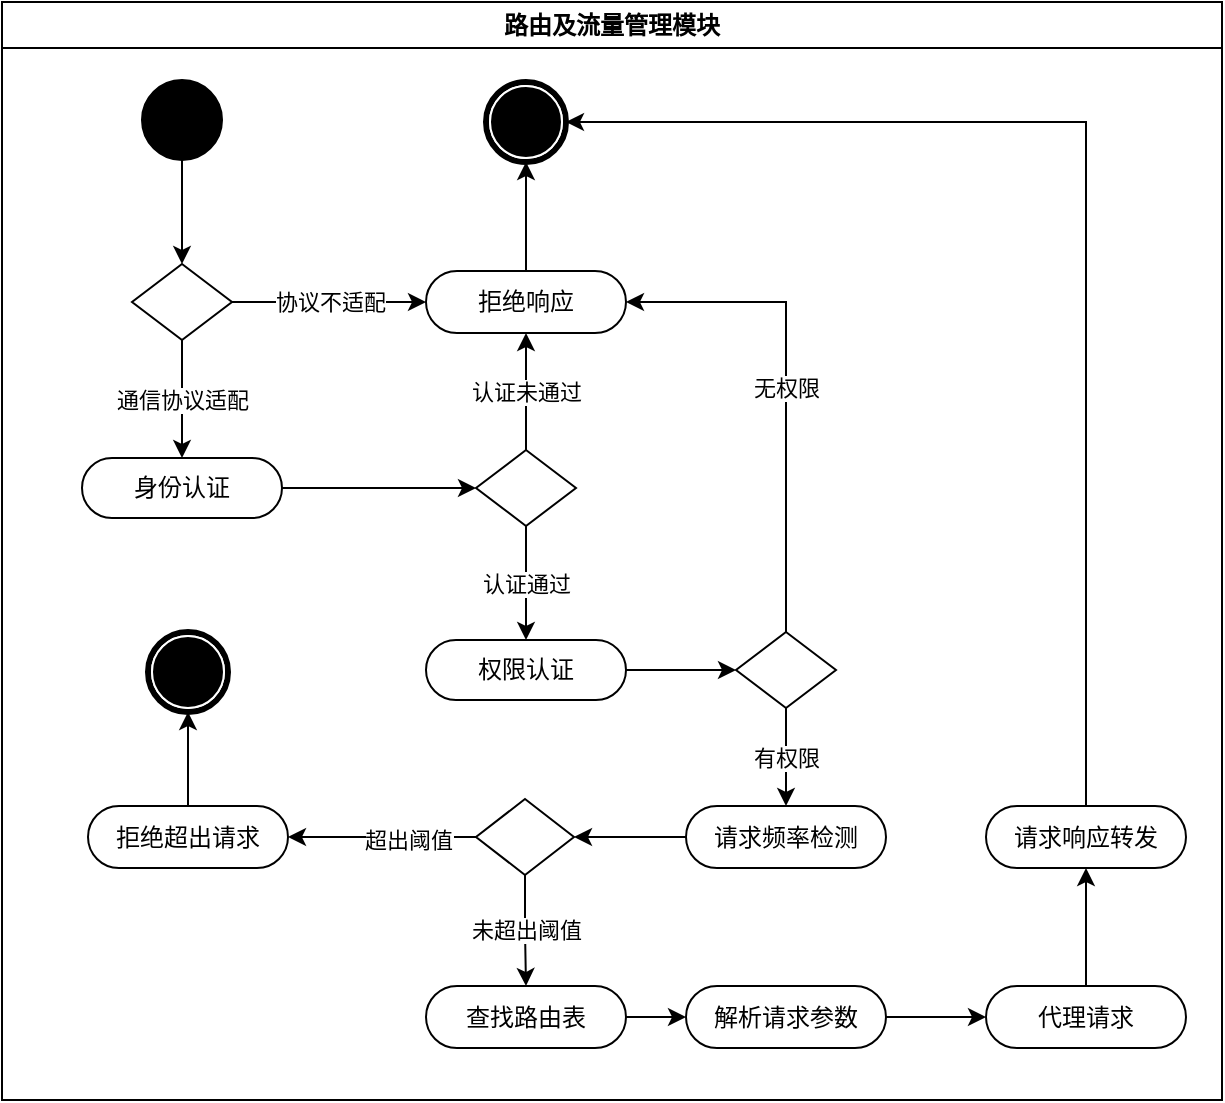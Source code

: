 <mxfile version="20.8.23" type="github"><diagram name="Page-1" id="0783ab3e-0a74-02c8-0abd-f7b4e66b4bec"><mxGraphModel dx="934" dy="553" grid="0" gridSize="10" guides="1" tooltips="1" connect="1" arrows="1" fold="1" page="1" pageScale="1" pageWidth="850" pageHeight="1100" background="none" math="0" shadow="0"><root><mxCell id="0"/><mxCell id="1" parent="0"/><mxCell id="fxQM9DPwPG6wYuL2TvvF-1" style="edgeStyle=orthogonalEdgeStyle;rounded=0;orthogonalLoop=1;jettySize=auto;html=1;exitX=0.5;exitY=1;exitDx=0;exitDy=0;entryX=0.5;entryY=0;entryDx=0;entryDy=0;" edge="1" parent="1" source="m8eOqksVXavTXWIreniO-1" target="m8eOqksVXavTXWIreniO-5"><mxGeometry relative="1" as="geometry"/></mxCell><mxCell id="m8eOqksVXavTXWIreniO-1" value="" style="ellipse;whiteSpace=wrap;html=1;rounded=0;shadow=0;comic=0;labelBackgroundColor=none;strokeWidth=1;fillColor=#000000;fontFamily=Verdana;fontSize=12;align=center;" parent="1" vertex="1"><mxGeometry x="190" y="190" width="40" height="40" as="geometry"/></mxCell><mxCell id="fxQM9DPwPG6wYuL2TvvF-3" value="通信协议适配" style="edgeStyle=orthogonalEdgeStyle;rounded=0;orthogonalLoop=1;jettySize=auto;html=1;exitX=0.5;exitY=1;exitDx=0;exitDy=0;" edge="1" parent="1" source="m8eOqksVXavTXWIreniO-5" target="fxQM9DPwPG6wYuL2TvvF-2"><mxGeometry relative="1" as="geometry"/></mxCell><mxCell id="fxQM9DPwPG6wYuL2TvvF-5" value="协议不适配" style="edgeStyle=orthogonalEdgeStyle;rounded=0;orthogonalLoop=1;jettySize=auto;html=1;entryX=0;entryY=0.5;entryDx=0;entryDy=0;" edge="1" parent="1" source="m8eOqksVXavTXWIreniO-5" target="fxQM9DPwPG6wYuL2TvvF-6"><mxGeometry relative="1" as="geometry"><mxPoint x="325" y="302" as="targetPoint"/></mxGeometry></mxCell><mxCell id="m8eOqksVXavTXWIreniO-5" value="" style="rhombus;whiteSpace=wrap;html=1;" parent="1" vertex="1"><mxGeometry x="185" y="282" width="50" height="38" as="geometry"/></mxCell><mxCell id="ikcJGkdlfP02gp2Gb70r-1" value="路由及流量管理模块" style="swimlane;whiteSpace=wrap;html=1;startSize=23;" parent="1" vertex="1"><mxGeometry x="120" y="151" width="610" height="549" as="geometry"/></mxCell><mxCell id="fxQM9DPwPG6wYuL2TvvF-11" value="" style="edgeStyle=orthogonalEdgeStyle;rounded=0;orthogonalLoop=1;jettySize=auto;html=1;" edge="1" parent="ikcJGkdlfP02gp2Gb70r-1" source="fxQM9DPwPG6wYuL2TvvF-2" target="fxQM9DPwPG6wYuL2TvvF-10"><mxGeometry relative="1" as="geometry"/></mxCell><mxCell id="fxQM9DPwPG6wYuL2TvvF-2" value="身份认证" style="rounded=1;whiteSpace=wrap;html=1;shadow=0;comic=0;labelBackgroundColor=none;strokeWidth=1;fontFamily=Verdana;fontSize=12;align=center;arcSize=50;" vertex="1" parent="ikcJGkdlfP02gp2Gb70r-1"><mxGeometry x="40" y="228" width="100" height="30" as="geometry"/></mxCell><mxCell id="fxQM9DPwPG6wYuL2TvvF-9" value="" style="edgeStyle=orthogonalEdgeStyle;rounded=0;orthogonalLoop=1;jettySize=auto;html=1;" edge="1" parent="ikcJGkdlfP02gp2Gb70r-1" source="fxQM9DPwPG6wYuL2TvvF-6" target="fxQM9DPwPG6wYuL2TvvF-7"><mxGeometry relative="1" as="geometry"/></mxCell><mxCell id="fxQM9DPwPG6wYuL2TvvF-6" value="拒绝响应" style="rounded=1;whiteSpace=wrap;html=1;shadow=0;comic=0;labelBackgroundColor=none;strokeWidth=1;fontFamily=Verdana;fontSize=12;align=center;arcSize=50;" vertex="1" parent="ikcJGkdlfP02gp2Gb70r-1"><mxGeometry x="212" y="134.5" width="100" height="31" as="geometry"/></mxCell><mxCell id="fxQM9DPwPG6wYuL2TvvF-7" value="" style="shape=mxgraph.bpmn.shape;html=1;verticalLabelPosition=bottom;labelBackgroundColor=#ffffff;verticalAlign=top;perimeter=ellipsePerimeter;outline=end;symbol=terminate;rounded=0;shadow=0;comic=0;strokeWidth=1;fontFamily=Verdana;fontSize=12;align=center;" vertex="1" parent="ikcJGkdlfP02gp2Gb70r-1"><mxGeometry x="242" y="40" width="40" height="40" as="geometry"/></mxCell><mxCell id="fxQM9DPwPG6wYuL2TvvF-12" value="认证未通过" style="edgeStyle=orthogonalEdgeStyle;rounded=0;orthogonalLoop=1;jettySize=auto;html=1;" edge="1" parent="ikcJGkdlfP02gp2Gb70r-1" source="fxQM9DPwPG6wYuL2TvvF-10" target="fxQM9DPwPG6wYuL2TvvF-6"><mxGeometry relative="1" as="geometry"/></mxCell><mxCell id="fxQM9DPwPG6wYuL2TvvF-14" value="认证通过" style="edgeStyle=orthogonalEdgeStyle;rounded=0;orthogonalLoop=1;jettySize=auto;html=1;" edge="1" parent="ikcJGkdlfP02gp2Gb70r-1" source="fxQM9DPwPG6wYuL2TvvF-10" target="fxQM9DPwPG6wYuL2TvvF-13"><mxGeometry relative="1" as="geometry"/></mxCell><mxCell id="fxQM9DPwPG6wYuL2TvvF-10" value="" style="rhombus;whiteSpace=wrap;html=1;" vertex="1" parent="ikcJGkdlfP02gp2Gb70r-1"><mxGeometry x="237" y="224" width="50" height="38" as="geometry"/></mxCell><mxCell id="fxQM9DPwPG6wYuL2TvvF-18" value="" style="edgeStyle=orthogonalEdgeStyle;rounded=0;orthogonalLoop=1;jettySize=auto;html=1;" edge="1" parent="ikcJGkdlfP02gp2Gb70r-1" source="fxQM9DPwPG6wYuL2TvvF-13" target="fxQM9DPwPG6wYuL2TvvF-15"><mxGeometry relative="1" as="geometry"/></mxCell><mxCell id="fxQM9DPwPG6wYuL2TvvF-13" value="权限认证" style="rounded=1;whiteSpace=wrap;html=1;shadow=0;comic=0;labelBackgroundColor=none;strokeWidth=1;fontFamily=Verdana;fontSize=12;align=center;arcSize=50;" vertex="1" parent="ikcJGkdlfP02gp2Gb70r-1"><mxGeometry x="212" y="319" width="100" height="30" as="geometry"/></mxCell><mxCell id="fxQM9DPwPG6wYuL2TvvF-19" value="无权限" style="edgeStyle=orthogonalEdgeStyle;rounded=0;orthogonalLoop=1;jettySize=auto;html=1;exitX=0.5;exitY=0;exitDx=0;exitDy=0;entryX=1;entryY=0.5;entryDx=0;entryDy=0;" edge="1" parent="ikcJGkdlfP02gp2Gb70r-1" source="fxQM9DPwPG6wYuL2TvvF-15" target="fxQM9DPwPG6wYuL2TvvF-6"><mxGeometry relative="1" as="geometry"/></mxCell><mxCell id="fxQM9DPwPG6wYuL2TvvF-21" value="有权限" style="edgeStyle=orthogonalEdgeStyle;rounded=0;orthogonalLoop=1;jettySize=auto;html=1;" edge="1" parent="ikcJGkdlfP02gp2Gb70r-1" source="fxQM9DPwPG6wYuL2TvvF-15" target="fxQM9DPwPG6wYuL2TvvF-20"><mxGeometry relative="1" as="geometry"/></mxCell><mxCell id="fxQM9DPwPG6wYuL2TvvF-15" value="" style="rhombus;whiteSpace=wrap;html=1;" vertex="1" parent="ikcJGkdlfP02gp2Gb70r-1"><mxGeometry x="367" y="315" width="50" height="38" as="geometry"/></mxCell><mxCell id="fxQM9DPwPG6wYuL2TvvF-23" value="" style="edgeStyle=orthogonalEdgeStyle;rounded=0;orthogonalLoop=1;jettySize=auto;html=1;" edge="1" parent="ikcJGkdlfP02gp2Gb70r-1" source="fxQM9DPwPG6wYuL2TvvF-20" target="fxQM9DPwPG6wYuL2TvvF-22"><mxGeometry relative="1" as="geometry"/></mxCell><mxCell id="fxQM9DPwPG6wYuL2TvvF-20" value="请求频率检测" style="rounded=1;whiteSpace=wrap;html=1;shadow=0;comic=0;labelBackgroundColor=none;strokeWidth=1;fontFamily=Verdana;fontSize=12;align=center;arcSize=50;" vertex="1" parent="ikcJGkdlfP02gp2Gb70r-1"><mxGeometry x="342" y="402" width="100" height="31" as="geometry"/></mxCell><mxCell id="fxQM9DPwPG6wYuL2TvvF-25" value="" style="edgeStyle=orthogonalEdgeStyle;rounded=0;orthogonalLoop=1;jettySize=auto;html=1;" edge="1" parent="ikcJGkdlfP02gp2Gb70r-1" source="fxQM9DPwPG6wYuL2TvvF-22" target="fxQM9DPwPG6wYuL2TvvF-24"><mxGeometry relative="1" as="geometry"/></mxCell><mxCell id="fxQM9DPwPG6wYuL2TvvF-28" value="超出阈值" style="edgeLabel;html=1;align=center;verticalAlign=middle;resizable=0;points=[];" vertex="1" connectable="0" parent="fxQM9DPwPG6wYuL2TvvF-25"><mxGeometry x="-0.27" y="1" relative="1" as="geometry"><mxPoint as="offset"/></mxGeometry></mxCell><mxCell id="fxQM9DPwPG6wYuL2TvvF-30" value="未超出阈值" style="edgeStyle=orthogonalEdgeStyle;rounded=0;orthogonalLoop=1;jettySize=auto;html=1;exitX=0.5;exitY=1;exitDx=0;exitDy=0;entryX=0.5;entryY=0;entryDx=0;entryDy=0;" edge="1" parent="ikcJGkdlfP02gp2Gb70r-1" source="fxQM9DPwPG6wYuL2TvvF-22" target="fxQM9DPwPG6wYuL2TvvF-29"><mxGeometry relative="1" as="geometry"/></mxCell><mxCell id="fxQM9DPwPG6wYuL2TvvF-22" value="" style="rhombus;whiteSpace=wrap;html=1;" vertex="1" parent="ikcJGkdlfP02gp2Gb70r-1"><mxGeometry x="237" y="398.5" width="49" height="38" as="geometry"/></mxCell><mxCell id="fxQM9DPwPG6wYuL2TvvF-27" value="" style="edgeStyle=orthogonalEdgeStyle;rounded=0;orthogonalLoop=1;jettySize=auto;html=1;" edge="1" parent="ikcJGkdlfP02gp2Gb70r-1" source="fxQM9DPwPG6wYuL2TvvF-24" target="fxQM9DPwPG6wYuL2TvvF-26"><mxGeometry relative="1" as="geometry"/></mxCell><mxCell id="fxQM9DPwPG6wYuL2TvvF-24" value="拒绝超出请求" style="rounded=1;whiteSpace=wrap;html=1;shadow=0;comic=0;labelBackgroundColor=none;strokeWidth=1;fontFamily=Verdana;fontSize=12;align=center;arcSize=50;" vertex="1" parent="ikcJGkdlfP02gp2Gb70r-1"><mxGeometry x="43" y="402" width="100" height="31" as="geometry"/></mxCell><mxCell id="fxQM9DPwPG6wYuL2TvvF-26" value="" style="shape=mxgraph.bpmn.shape;html=1;verticalLabelPosition=bottom;labelBackgroundColor=#ffffff;verticalAlign=top;perimeter=ellipsePerimeter;outline=end;symbol=terminate;rounded=0;shadow=0;comic=0;strokeWidth=1;fontFamily=Verdana;fontSize=12;align=center;" vertex="1" parent="ikcJGkdlfP02gp2Gb70r-1"><mxGeometry x="73" y="315" width="40" height="40" as="geometry"/></mxCell><mxCell id="fxQM9DPwPG6wYuL2TvvF-32" value="" style="edgeStyle=orthogonalEdgeStyle;rounded=0;orthogonalLoop=1;jettySize=auto;html=1;" edge="1" parent="ikcJGkdlfP02gp2Gb70r-1" source="fxQM9DPwPG6wYuL2TvvF-29" target="fxQM9DPwPG6wYuL2TvvF-31"><mxGeometry relative="1" as="geometry"/></mxCell><mxCell id="fxQM9DPwPG6wYuL2TvvF-29" value="查找路由表" style="rounded=1;whiteSpace=wrap;html=1;shadow=0;comic=0;labelBackgroundColor=none;strokeWidth=1;fontFamily=Verdana;fontSize=12;align=center;arcSize=50;" vertex="1" parent="ikcJGkdlfP02gp2Gb70r-1"><mxGeometry x="212" y="492" width="100" height="31" as="geometry"/></mxCell><mxCell id="fxQM9DPwPG6wYuL2TvvF-34" value="" style="edgeStyle=orthogonalEdgeStyle;rounded=0;orthogonalLoop=1;jettySize=auto;html=1;" edge="1" parent="ikcJGkdlfP02gp2Gb70r-1" source="fxQM9DPwPG6wYuL2TvvF-31" target="fxQM9DPwPG6wYuL2TvvF-33"><mxGeometry relative="1" as="geometry"/></mxCell><mxCell id="fxQM9DPwPG6wYuL2TvvF-31" value="解析请求参数" style="rounded=1;whiteSpace=wrap;html=1;shadow=0;comic=0;labelBackgroundColor=none;strokeWidth=1;fontFamily=Verdana;fontSize=12;align=center;arcSize=50;" vertex="1" parent="ikcJGkdlfP02gp2Gb70r-1"><mxGeometry x="342" y="492" width="100" height="31" as="geometry"/></mxCell><mxCell id="fxQM9DPwPG6wYuL2TvvF-66" value="" style="edgeStyle=orthogonalEdgeStyle;rounded=0;orthogonalLoop=1;jettySize=auto;html=1;" edge="1" parent="ikcJGkdlfP02gp2Gb70r-1" source="fxQM9DPwPG6wYuL2TvvF-33" target="fxQM9DPwPG6wYuL2TvvF-65"><mxGeometry relative="1" as="geometry"/></mxCell><mxCell id="fxQM9DPwPG6wYuL2TvvF-33" value="代理请求" style="rounded=1;whiteSpace=wrap;html=1;shadow=0;comic=0;labelBackgroundColor=none;strokeWidth=1;fontFamily=Verdana;fontSize=12;align=center;arcSize=50;" vertex="1" parent="ikcJGkdlfP02gp2Gb70r-1"><mxGeometry x="492" y="492" width="100" height="31" as="geometry"/></mxCell><mxCell id="fxQM9DPwPG6wYuL2TvvF-67" style="edgeStyle=orthogonalEdgeStyle;rounded=0;orthogonalLoop=1;jettySize=auto;html=1;exitX=0.5;exitY=0;exitDx=0;exitDy=0;entryX=1;entryY=0.5;entryDx=0;entryDy=0;" edge="1" parent="ikcJGkdlfP02gp2Gb70r-1" source="fxQM9DPwPG6wYuL2TvvF-65" target="fxQM9DPwPG6wYuL2TvvF-7"><mxGeometry relative="1" as="geometry"/></mxCell><mxCell id="fxQM9DPwPG6wYuL2TvvF-65" value="请求响应转发" style="rounded=1;whiteSpace=wrap;html=1;shadow=0;comic=0;labelBackgroundColor=none;strokeWidth=1;fontFamily=Verdana;fontSize=12;align=center;arcSize=50;" vertex="1" parent="ikcJGkdlfP02gp2Gb70r-1"><mxGeometry x="492" y="402" width="100" height="31" as="geometry"/></mxCell></root></mxGraphModel></diagram></mxfile>